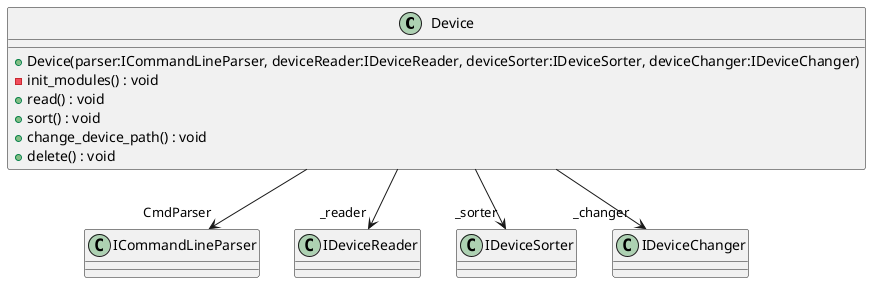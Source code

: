 @startuml
class Device {
    + Device(parser:ICommandLineParser, deviceReader:IDeviceReader, deviceSorter:IDeviceSorter, deviceChanger:IDeviceChanger)
    - init_modules() : void
    + read() : void
    + sort() : void
    + change_device_path() : void
    + delete() : void
}
Device --> "CmdParser" ICommandLineParser
Device --> "_reader" IDeviceReader
Device --> "_sorter" IDeviceSorter
Device --> "_changer" IDeviceChanger
@enduml
